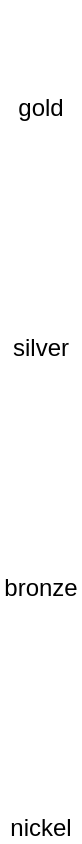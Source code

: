 <mxfile pages="1" version="11.1.5" type="github"><diagram id="fc4inPsKKncnEYqZq6jz" name="Page-1"><mxGraphModel dx="1056" dy="488" grid="1" gridSize="10" guides="1" tooltips="1" connect="1" arrows="1" fold="1" page="1" pageScale="1" pageWidth="850" pageHeight="1100" math="0" shadow="0"><root><mxCell id="0"/><mxCell id="1" parent="0"/><mxCell id="UF4dyFxpuqHmrI4-T7yg-1" value="gold" style="shape=image;html=1;verticalAlign=top;verticalLabelPosition=bottom;labelBackgroundColor=#ffffff;imageAspect=0;aspect=fixed;image=https://cdn4.iconfinder.com/data/icons/logos-brands-5/24/proxmox-128.png" vertex="1" parent="1"><mxGeometry x="160" y="120" width="40" height="40" as="geometry"/></mxCell><mxCell id="UF4dyFxpuqHmrI4-T7yg-5" value="bronze" style="shape=image;html=1;verticalAlign=top;verticalLabelPosition=bottom;labelBackgroundColor=#ffffff;imageAspect=0;aspect=fixed;image=https://cdn4.iconfinder.com/data/icons/logos-brands-5/24/proxmox-128.png" vertex="1" parent="1"><mxGeometry x="160" y="360" width="40" height="40" as="geometry"/></mxCell><mxCell id="UF4dyFxpuqHmrI4-T7yg-6" value="silver" style="shape=image;html=1;verticalAlign=top;verticalLabelPosition=bottom;labelBackgroundColor=#ffffff;imageAspect=0;aspect=fixed;image=https://cdn4.iconfinder.com/data/icons/logos-brands-5/24/proxmox-128.png" vertex="1" parent="1"><mxGeometry x="160" y="240" width="40" height="40" as="geometry"/></mxCell><mxCell id="UF4dyFxpuqHmrI4-T7yg-7" value="nickel" style="shape=image;html=1;verticalAlign=top;verticalLabelPosition=bottom;labelBackgroundColor=#ffffff;imageAspect=0;aspect=fixed;image=https://cdn4.iconfinder.com/data/icons/logos-brands-5/24/proxmox-128.png" vertex="1" parent="1"><mxGeometry x="160" y="480" width="40" height="40" as="geometry"/></mxCell></root></mxGraphModel></diagram></mxfile>